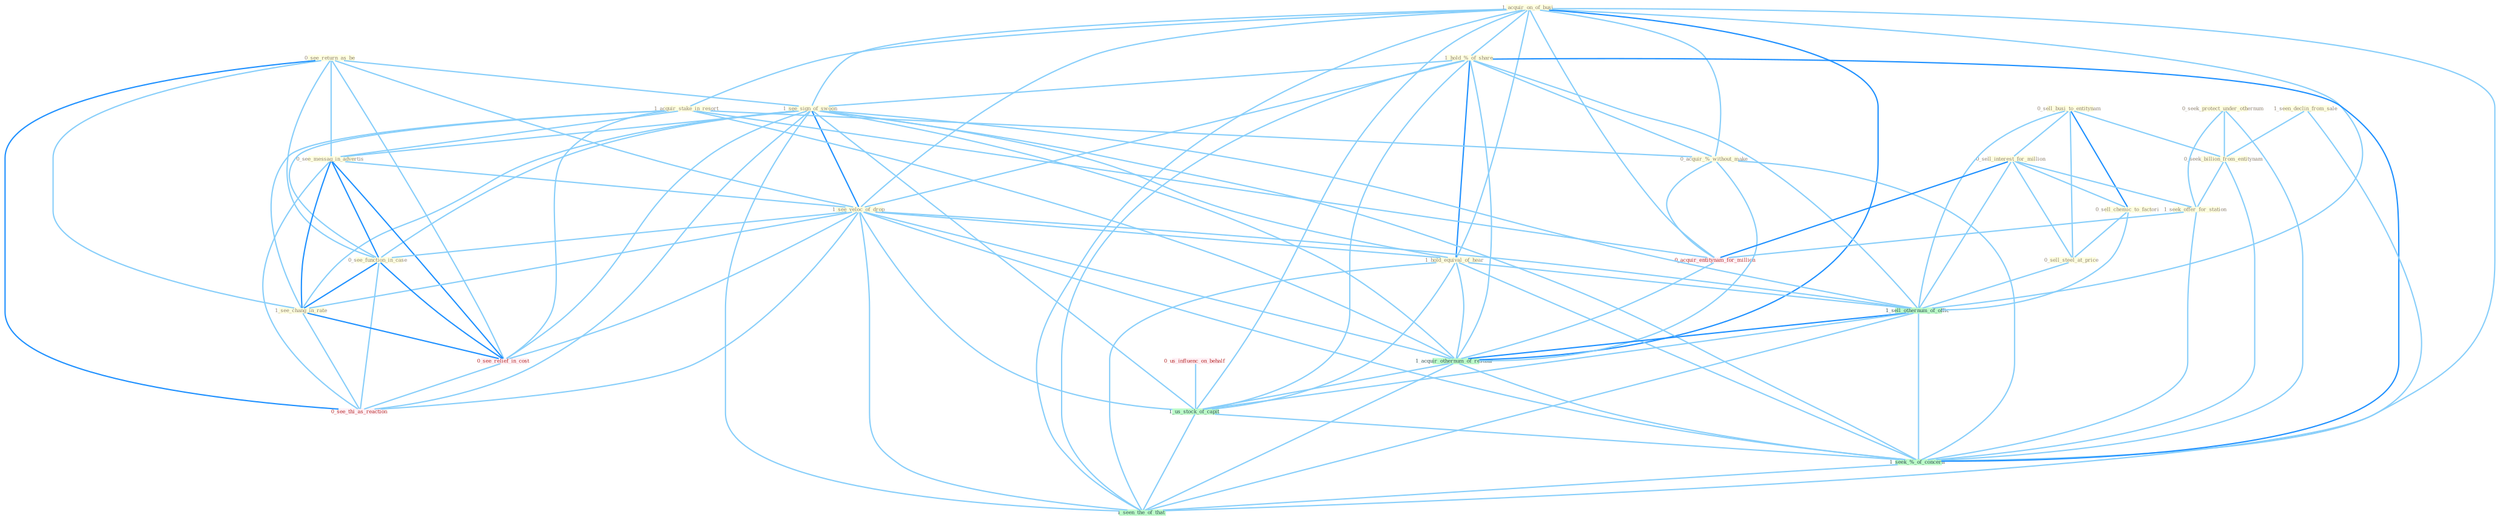 Graph G{ 
    node
    [shape=polygon,style=filled,width=.5,height=.06,color="#BDFCC9",fixedsize=true,fontsize=4,
    fontcolor="#2f4f4f"];
    {node
    [color="#ffffe0", fontcolor="#8b7d6b"] "0_see_return_as_be " "1_acquir_on_of_busi " "1_hold_%_of_share " "1_see_sign_of_swoon " "0_sell_busi_to_entitynam " "1_acquir_stake_in_resort " "0_acquir_%_without_make " "0_sell_interest_for_million " "0_sell_chemic_to_factori " "0_see_messag_in_advertis " "1_see_veloc_of_drop " "1_seen_declin_from_sale " "0_see_function_in_case " "0_seek_protect_under_othernum " "0_sell_steel_at_price " "0_seek_billion_from_entitynam " "1_see_chang_in_rate " "1_hold_equival_of_hear " "1_seek_offer_for_station "}
{node [color="#fff0f5", fontcolor="#b22222"] "0_acquir_entitynam_for_million " "0_us_influenc_on_behalf " "0_see_relief_in_cost " "0_see_thi_as_reaction "}
edge [color="#B0E2FF"];

	"0_see_return_as_be " -- "1_see_sign_of_swoon " [w="1", color="#87cefa" ];
	"0_see_return_as_be " -- "0_see_messag_in_advertis " [w="1", color="#87cefa" ];
	"0_see_return_as_be " -- "1_see_veloc_of_drop " [w="1", color="#87cefa" ];
	"0_see_return_as_be " -- "0_see_function_in_case " [w="1", color="#87cefa" ];
	"0_see_return_as_be " -- "1_see_chang_in_rate " [w="1", color="#87cefa" ];
	"0_see_return_as_be " -- "0_see_relief_in_cost " [w="1", color="#87cefa" ];
	"0_see_return_as_be " -- "0_see_thi_as_reaction " [w="2", color="#1e90ff" , len=0.8];
	"1_acquir_on_of_busi " -- "1_hold_%_of_share " [w="1", color="#87cefa" ];
	"1_acquir_on_of_busi " -- "1_see_sign_of_swoon " [w="1", color="#87cefa" ];
	"1_acquir_on_of_busi " -- "1_acquir_stake_in_resort " [w="1", color="#87cefa" ];
	"1_acquir_on_of_busi " -- "0_acquir_%_without_make " [w="1", color="#87cefa" ];
	"1_acquir_on_of_busi " -- "1_see_veloc_of_drop " [w="1", color="#87cefa" ];
	"1_acquir_on_of_busi " -- "1_hold_equival_of_hear " [w="1", color="#87cefa" ];
	"1_acquir_on_of_busi " -- "0_acquir_entitynam_for_million " [w="1", color="#87cefa" ];
	"1_acquir_on_of_busi " -- "1_sell_othernum_of_offic " [w="1", color="#87cefa" ];
	"1_acquir_on_of_busi " -- "1_acquir_othernum_of_restaur " [w="2", color="#1e90ff" , len=0.8];
	"1_acquir_on_of_busi " -- "1_us_stock_of_capit " [w="1", color="#87cefa" ];
	"1_acquir_on_of_busi " -- "1_seek_%_of_concern " [w="1", color="#87cefa" ];
	"1_acquir_on_of_busi " -- "1_seen_the_of_that " [w="1", color="#87cefa" ];
	"1_hold_%_of_share " -- "1_see_sign_of_swoon " [w="1", color="#87cefa" ];
	"1_hold_%_of_share " -- "0_acquir_%_without_make " [w="1", color="#87cefa" ];
	"1_hold_%_of_share " -- "1_see_veloc_of_drop " [w="1", color="#87cefa" ];
	"1_hold_%_of_share " -- "1_hold_equival_of_hear " [w="2", color="#1e90ff" , len=0.8];
	"1_hold_%_of_share " -- "1_sell_othernum_of_offic " [w="1", color="#87cefa" ];
	"1_hold_%_of_share " -- "1_acquir_othernum_of_restaur " [w="1", color="#87cefa" ];
	"1_hold_%_of_share " -- "1_us_stock_of_capit " [w="1", color="#87cefa" ];
	"1_hold_%_of_share " -- "1_seek_%_of_concern " [w="2", color="#1e90ff" , len=0.8];
	"1_hold_%_of_share " -- "1_seen_the_of_that " [w="1", color="#87cefa" ];
	"1_see_sign_of_swoon " -- "0_see_messag_in_advertis " [w="1", color="#87cefa" ];
	"1_see_sign_of_swoon " -- "1_see_veloc_of_drop " [w="2", color="#1e90ff" , len=0.8];
	"1_see_sign_of_swoon " -- "0_see_function_in_case " [w="1", color="#87cefa" ];
	"1_see_sign_of_swoon " -- "1_see_chang_in_rate " [w="1", color="#87cefa" ];
	"1_see_sign_of_swoon " -- "1_hold_equival_of_hear " [w="1", color="#87cefa" ];
	"1_see_sign_of_swoon " -- "1_sell_othernum_of_offic " [w="1", color="#87cefa" ];
	"1_see_sign_of_swoon " -- "0_see_relief_in_cost " [w="1", color="#87cefa" ];
	"1_see_sign_of_swoon " -- "0_see_thi_as_reaction " [w="1", color="#87cefa" ];
	"1_see_sign_of_swoon " -- "1_acquir_othernum_of_restaur " [w="1", color="#87cefa" ];
	"1_see_sign_of_swoon " -- "1_us_stock_of_capit " [w="1", color="#87cefa" ];
	"1_see_sign_of_swoon " -- "1_seek_%_of_concern " [w="1", color="#87cefa" ];
	"1_see_sign_of_swoon " -- "1_seen_the_of_that " [w="1", color="#87cefa" ];
	"0_sell_busi_to_entitynam " -- "0_sell_interest_for_million " [w="1", color="#87cefa" ];
	"0_sell_busi_to_entitynam " -- "0_sell_chemic_to_factori " [w="2", color="#1e90ff" , len=0.8];
	"0_sell_busi_to_entitynam " -- "0_sell_steel_at_price " [w="1", color="#87cefa" ];
	"0_sell_busi_to_entitynam " -- "0_seek_billion_from_entitynam " [w="1", color="#87cefa" ];
	"0_sell_busi_to_entitynam " -- "1_sell_othernum_of_offic " [w="1", color="#87cefa" ];
	"1_acquir_stake_in_resort " -- "0_acquir_%_without_make " [w="1", color="#87cefa" ];
	"1_acquir_stake_in_resort " -- "0_see_messag_in_advertis " [w="1", color="#87cefa" ];
	"1_acquir_stake_in_resort " -- "0_see_function_in_case " [w="1", color="#87cefa" ];
	"1_acquir_stake_in_resort " -- "1_see_chang_in_rate " [w="1", color="#87cefa" ];
	"1_acquir_stake_in_resort " -- "0_acquir_entitynam_for_million " [w="1", color="#87cefa" ];
	"1_acquir_stake_in_resort " -- "0_see_relief_in_cost " [w="1", color="#87cefa" ];
	"1_acquir_stake_in_resort " -- "1_acquir_othernum_of_restaur " [w="1", color="#87cefa" ];
	"0_acquir_%_without_make " -- "0_acquir_entitynam_for_million " [w="1", color="#87cefa" ];
	"0_acquir_%_without_make " -- "1_acquir_othernum_of_restaur " [w="1", color="#87cefa" ];
	"0_acquir_%_without_make " -- "1_seek_%_of_concern " [w="1", color="#87cefa" ];
	"0_sell_interest_for_million " -- "0_sell_chemic_to_factori " [w="1", color="#87cefa" ];
	"0_sell_interest_for_million " -- "0_sell_steel_at_price " [w="1", color="#87cefa" ];
	"0_sell_interest_for_million " -- "1_seek_offer_for_station " [w="1", color="#87cefa" ];
	"0_sell_interest_for_million " -- "0_acquir_entitynam_for_million " [w="2", color="#1e90ff" , len=0.8];
	"0_sell_interest_for_million " -- "1_sell_othernum_of_offic " [w="1", color="#87cefa" ];
	"0_sell_chemic_to_factori " -- "0_sell_steel_at_price " [w="1", color="#87cefa" ];
	"0_sell_chemic_to_factori " -- "1_sell_othernum_of_offic " [w="1", color="#87cefa" ];
	"0_see_messag_in_advertis " -- "1_see_veloc_of_drop " [w="1", color="#87cefa" ];
	"0_see_messag_in_advertis " -- "0_see_function_in_case " [w="2", color="#1e90ff" , len=0.8];
	"0_see_messag_in_advertis " -- "1_see_chang_in_rate " [w="2", color="#1e90ff" , len=0.8];
	"0_see_messag_in_advertis " -- "0_see_relief_in_cost " [w="2", color="#1e90ff" , len=0.8];
	"0_see_messag_in_advertis " -- "0_see_thi_as_reaction " [w="1", color="#87cefa" ];
	"1_see_veloc_of_drop " -- "0_see_function_in_case " [w="1", color="#87cefa" ];
	"1_see_veloc_of_drop " -- "1_see_chang_in_rate " [w="1", color="#87cefa" ];
	"1_see_veloc_of_drop " -- "1_hold_equival_of_hear " [w="1", color="#87cefa" ];
	"1_see_veloc_of_drop " -- "1_sell_othernum_of_offic " [w="1", color="#87cefa" ];
	"1_see_veloc_of_drop " -- "0_see_relief_in_cost " [w="1", color="#87cefa" ];
	"1_see_veloc_of_drop " -- "0_see_thi_as_reaction " [w="1", color="#87cefa" ];
	"1_see_veloc_of_drop " -- "1_acquir_othernum_of_restaur " [w="1", color="#87cefa" ];
	"1_see_veloc_of_drop " -- "1_us_stock_of_capit " [w="1", color="#87cefa" ];
	"1_see_veloc_of_drop " -- "1_seek_%_of_concern " [w="1", color="#87cefa" ];
	"1_see_veloc_of_drop " -- "1_seen_the_of_that " [w="1", color="#87cefa" ];
	"1_seen_declin_from_sale " -- "0_seek_billion_from_entitynam " [w="1", color="#87cefa" ];
	"1_seen_declin_from_sale " -- "1_seen_the_of_that " [w="1", color="#87cefa" ];
	"0_see_function_in_case " -- "1_see_chang_in_rate " [w="2", color="#1e90ff" , len=0.8];
	"0_see_function_in_case " -- "0_see_relief_in_cost " [w="2", color="#1e90ff" , len=0.8];
	"0_see_function_in_case " -- "0_see_thi_as_reaction " [w="1", color="#87cefa" ];
	"0_seek_protect_under_othernum " -- "0_seek_billion_from_entitynam " [w="1", color="#87cefa" ];
	"0_seek_protect_under_othernum " -- "1_seek_offer_for_station " [w="1", color="#87cefa" ];
	"0_seek_protect_under_othernum " -- "1_seek_%_of_concern " [w="1", color="#87cefa" ];
	"0_sell_steel_at_price " -- "1_sell_othernum_of_offic " [w="1", color="#87cefa" ];
	"0_seek_billion_from_entitynam " -- "1_seek_offer_for_station " [w="1", color="#87cefa" ];
	"0_seek_billion_from_entitynam " -- "1_seek_%_of_concern " [w="1", color="#87cefa" ];
	"1_see_chang_in_rate " -- "0_see_relief_in_cost " [w="2", color="#1e90ff" , len=0.8];
	"1_see_chang_in_rate " -- "0_see_thi_as_reaction " [w="1", color="#87cefa" ];
	"1_hold_equival_of_hear " -- "1_sell_othernum_of_offic " [w="1", color="#87cefa" ];
	"1_hold_equival_of_hear " -- "1_acquir_othernum_of_restaur " [w="1", color="#87cefa" ];
	"1_hold_equival_of_hear " -- "1_us_stock_of_capit " [w="1", color="#87cefa" ];
	"1_hold_equival_of_hear " -- "1_seek_%_of_concern " [w="1", color="#87cefa" ];
	"1_hold_equival_of_hear " -- "1_seen_the_of_that " [w="1", color="#87cefa" ];
	"1_seek_offer_for_station " -- "0_acquir_entitynam_for_million " [w="1", color="#87cefa" ];
	"1_seek_offer_for_station " -- "1_seek_%_of_concern " [w="1", color="#87cefa" ];
	"0_acquir_entitynam_for_million " -- "1_acquir_othernum_of_restaur " [w="1", color="#87cefa" ];
	"1_sell_othernum_of_offic " -- "1_acquir_othernum_of_restaur " [w="2", color="#1e90ff" , len=0.8];
	"1_sell_othernum_of_offic " -- "1_us_stock_of_capit " [w="1", color="#87cefa" ];
	"1_sell_othernum_of_offic " -- "1_seek_%_of_concern " [w="1", color="#87cefa" ];
	"1_sell_othernum_of_offic " -- "1_seen_the_of_that " [w="1", color="#87cefa" ];
	"0_us_influenc_on_behalf " -- "1_us_stock_of_capit " [w="1", color="#87cefa" ];
	"0_see_relief_in_cost " -- "0_see_thi_as_reaction " [w="1", color="#87cefa" ];
	"1_acquir_othernum_of_restaur " -- "1_us_stock_of_capit " [w="1", color="#87cefa" ];
	"1_acquir_othernum_of_restaur " -- "1_seek_%_of_concern " [w="1", color="#87cefa" ];
	"1_acquir_othernum_of_restaur " -- "1_seen_the_of_that " [w="1", color="#87cefa" ];
	"1_us_stock_of_capit " -- "1_seek_%_of_concern " [w="1", color="#87cefa" ];
	"1_us_stock_of_capit " -- "1_seen_the_of_that " [w="1", color="#87cefa" ];
	"1_seek_%_of_concern " -- "1_seen_the_of_that " [w="1", color="#87cefa" ];
}